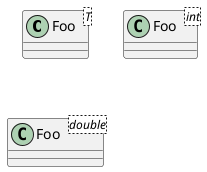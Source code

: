 {
  "sha1": "jfi33tddp52w9lyorpkt3kwtfjclxew",
  "insertion": {
    "when": "2024-06-03T18:59:31.831Z",
    "user": "plantuml@gmail.com"
  }
}
@startuml
class Foo<T> 
class "Foo<int>" as Foo_int
class "Foo<double>" as Foo_double
@enduml
